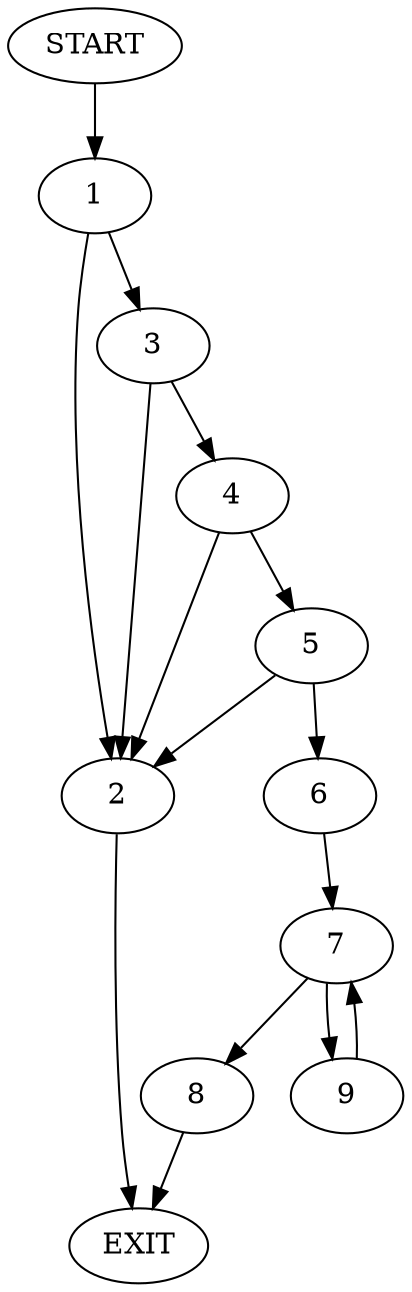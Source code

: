 digraph {
0 [label="START"]
10 [label="EXIT"]
0 -> 1
1 -> 2
1 -> 3
2 -> 10
3 -> 4
3 -> 2
4 -> 5
4 -> 2
5 -> 6
5 -> 2
6 -> 7
7 -> 8
7 -> 9
9 -> 7
8 -> 10
}
